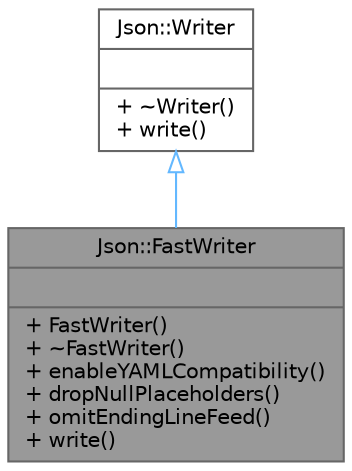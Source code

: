 digraph "Json::FastWriter"
{
 // LATEX_PDF_SIZE
  bgcolor="transparent";
  edge [fontname=Helvetica,fontsize=10,labelfontname=Helvetica,labelfontsize=10];
  node [fontname=Helvetica,fontsize=10,shape=box,height=0.2,width=0.4];
  Node1 [shape=record,label="{Json::FastWriter\n||+ FastWriter()\l+ ~FastWriter()\l+ enableYAMLCompatibility()\l+ dropNullPlaceholders()\l+ omitEndingLineFeed()\l+ write()\l}",height=0.2,width=0.4,color="gray40", fillcolor="grey60", style="filled", fontcolor="black",tooltip="Outputs a Value in JSON format without formatting (not human friendly)."];
  Node2 -> Node1 [dir="back",color="steelblue1",style="solid",arrowtail="onormal"];
  Node2 [shape=record,label="{Json::Writer\n||+ ~Writer()\l+ write()\l}",height=0.2,width=0.4,color="gray40", fillcolor="white", style="filled",URL="$class_json_1_1_writer.html",tooltip="Abstract class for writers."];
}
